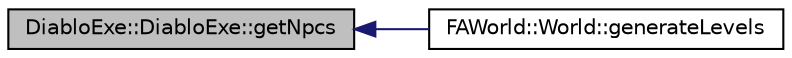 digraph G
{
  edge [fontname="Helvetica",fontsize="10",labelfontname="Helvetica",labelfontsize="10"];
  node [fontname="Helvetica",fontsize="10",shape=record];
  rankdir="LR";
  Node1 [label="DiabloExe::DiabloExe::getNpcs",height=0.2,width=0.4,color="black", fillcolor="grey75", style="filled" fontcolor="black"];
  Node1 -> Node2 [dir="back",color="midnightblue",fontsize="10",style="solid",fontname="Helvetica"];
  Node2 [label="FAWorld::World::generateLevels",height=0.2,width=0.4,color="black", fillcolor="white", style="filled",URL="$class_f_a_world_1_1_world.html#a5f2ca8c8743cc7689ba9227be88f9556"];
}
